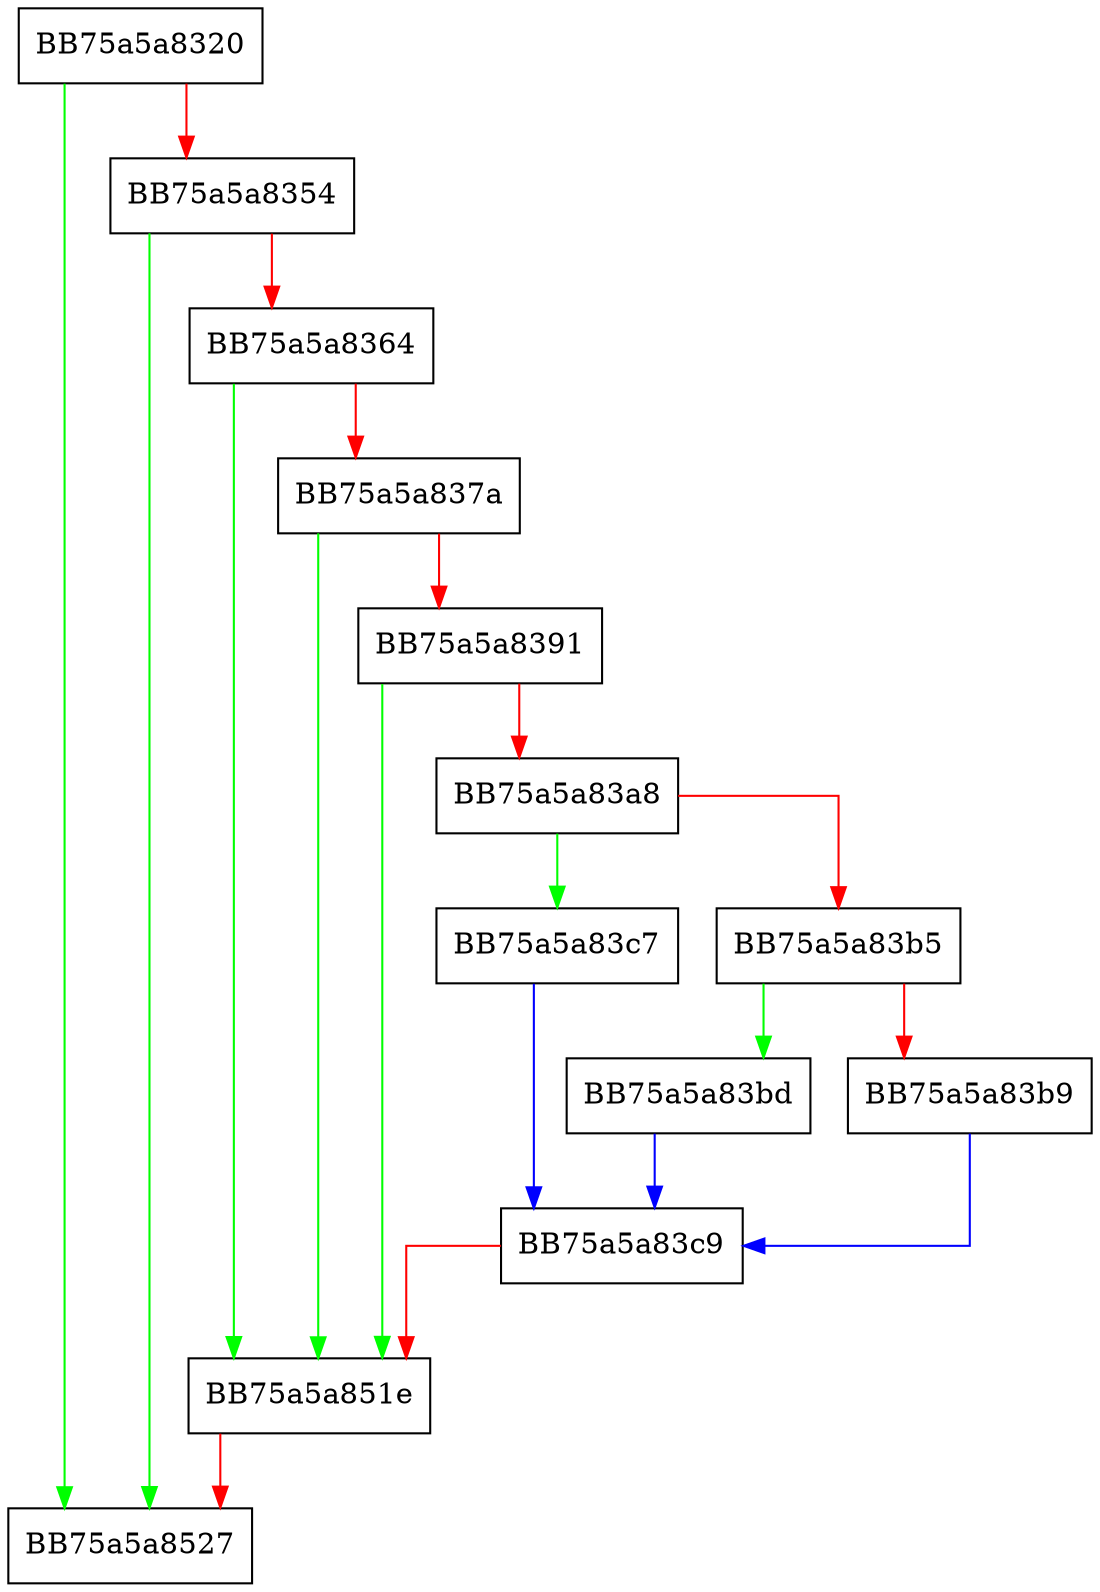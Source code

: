 digraph Scan {
  node [shape="box"];
  graph [splines=ortho];
  BB75a5a8320 -> BB75a5a8527 [color="green"];
  BB75a5a8320 -> BB75a5a8354 [color="red"];
  BB75a5a8354 -> BB75a5a8527 [color="green"];
  BB75a5a8354 -> BB75a5a8364 [color="red"];
  BB75a5a8364 -> BB75a5a851e [color="green"];
  BB75a5a8364 -> BB75a5a837a [color="red"];
  BB75a5a837a -> BB75a5a851e [color="green"];
  BB75a5a837a -> BB75a5a8391 [color="red"];
  BB75a5a8391 -> BB75a5a851e [color="green"];
  BB75a5a8391 -> BB75a5a83a8 [color="red"];
  BB75a5a83a8 -> BB75a5a83c7 [color="green"];
  BB75a5a83a8 -> BB75a5a83b5 [color="red"];
  BB75a5a83b5 -> BB75a5a83bd [color="green"];
  BB75a5a83b5 -> BB75a5a83b9 [color="red"];
  BB75a5a83b9 -> BB75a5a83c9 [color="blue"];
  BB75a5a83bd -> BB75a5a83c9 [color="blue"];
  BB75a5a83c7 -> BB75a5a83c9 [color="blue"];
  BB75a5a83c9 -> BB75a5a851e [color="red"];
  BB75a5a851e -> BB75a5a8527 [color="red"];
}